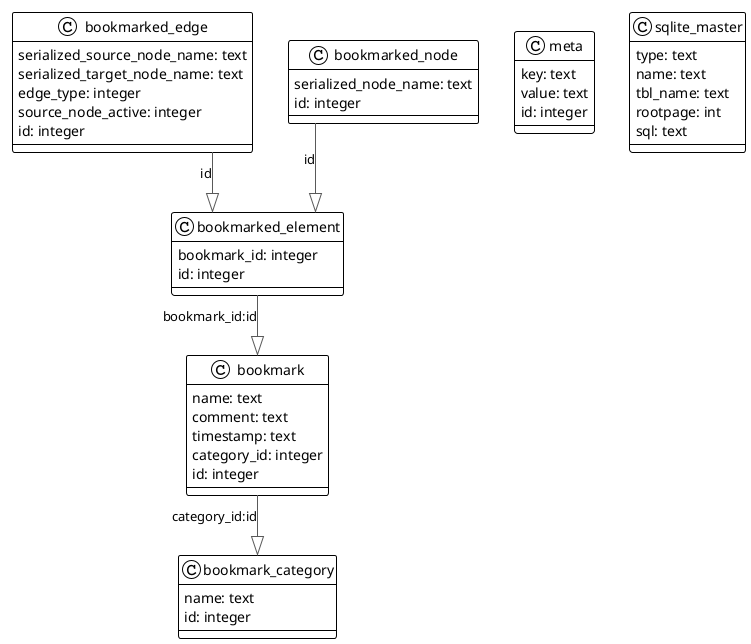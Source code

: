 @startuml
!theme plain
top to bottom direction
skinparam linetype ortho

class bookmark {
   name: text
   comment: text
   timestamp: text
   category_id: integer
   id: integer
}
class bookmark_category {
   name: text
   id: integer
}
class bookmarked_edge {
   serialized_source_node_name: text
   serialized_target_node_name: text
   edge_type: integer
   source_node_active: integer
   id: integer
}
class bookmarked_element {
   bookmark_id: integer
   id: integer
}
class bookmarked_node {
   serialized_node_name: text
   id: integer
}
class meta {
   key: text
   value: text
   id: integer
}
class sqlite_master {
   type: text
   name: text
   tbl_name: text
   rootpage: int
   sql: text
}

bookmark            -[#595959,plain]-^  bookmark_category  : "category_id:id"
bookmarked_edge     -[#595959,plain]-^  bookmarked_element : "id"
bookmarked_element  -[#595959,plain]-^  bookmark           : "bookmark_id:id"
bookmarked_node     -[#595959,plain]-^  bookmarked_element : "id"
@enduml